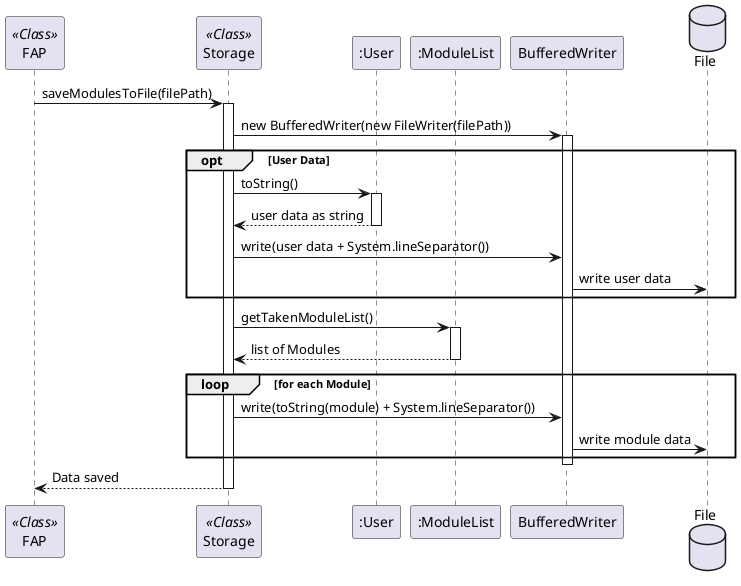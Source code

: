 @startuml
participant FAP as FAP <<Class>>
participant "Storage" as Storage <<Class>>
participant ":User" as User
participant ":ModuleList" as ModuleList
participant "BufferedWriter" as BW
database "File" as File

FAP -> Storage : saveModulesToFile(filePath)
activate Storage

Storage -> BW : new BufferedWriter(new FileWriter(filePath))
activate BW

opt User Data
    Storage -> User : toString()
    activate User
    User --> Storage : user data as string
    deactivate User
    Storage -> BW : write(user data + System.lineSeparator())
    BW -> File : write user data
end

Storage -> ModuleList : getTakenModuleList()
activate ModuleList
ModuleList --> Storage : list of Modules
deactivate ModuleList

loop for each Module
    Storage -> BW : write(toString(module) + System.lineSeparator())
    BW -> File : write module data
end

deactivate BW
Storage --> FAP : Data saved
deactivate Storage

@enduml
